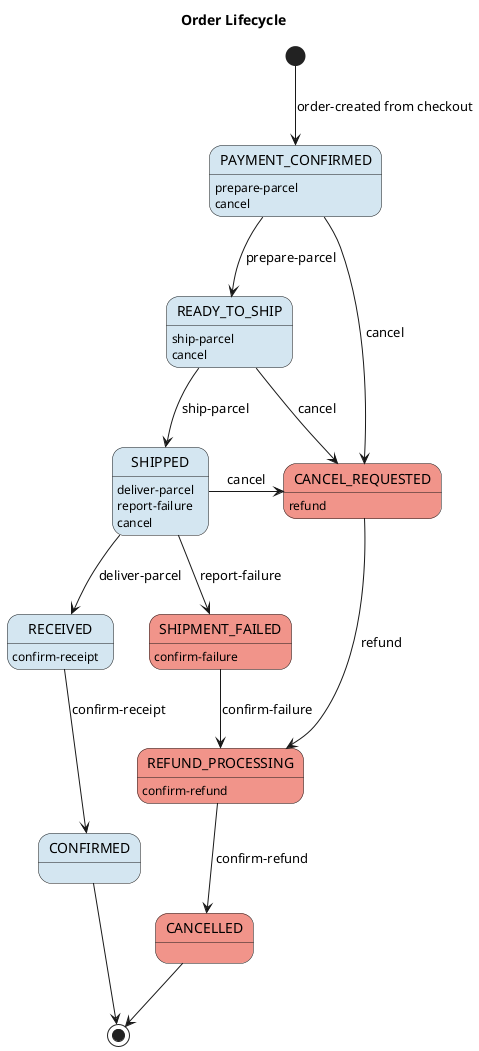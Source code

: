 @startuml Order Lifecycle
title Order Lifecycle
[*] --> PAYMENT_CONFIRMED #d4e6f1: order-created from checkout 
PAYMENT_CONFIRMED -down-> READY_TO_SHIP #d4e6f1: prepare-parcel
READY_TO_SHIP -down-> SHIPPED #d4e6f1: ship-parcel
SHIPPED --> RECEIVED #d4e6f1: deliver-parcel
RECEIVED -down-> CONFIRMED #d4e6f1: confirm-receipt

PAYMENT_CONFIRMED -right-> CANCEL_REQUESTED #f1948a: cancel
CANCEL_REQUESTED --> REFUND_PROCESSING #f1948a: refund
REFUND_PROCESSING --> CANCELLED #f1948a: confirm-refund

READY_TO_SHIP -right-> CANCEL_REQUESTED #f1948a: cancel
SHIPPED -down-> SHIPMENT_FAILED #f1948a: report-failure
SHIPMENT_FAILED --> REFUND_PROCESSING: confirm-failure


SHIPPED -right-> CANCEL_REQUESTED: cancel
CONFIRMED --> [*]
CANCELLED --> [*]

PAYMENT_CONFIRMED : prepare-parcel
PAYMENT_CONFIRMED: cancel
REFUND_PROCESSING: confirm-refund
CANCEL_REQUESTED: refund
READY_TO_SHIP: ship-parcel
READY_TO_SHIP: cancel
SHIPPED: deliver-parcel
SHIPPED: report-failure
SHIPPED: cancel
SHIPMENT_FAILED: confirm-failure
RECEIVED: confirm-receipt

@enduml
